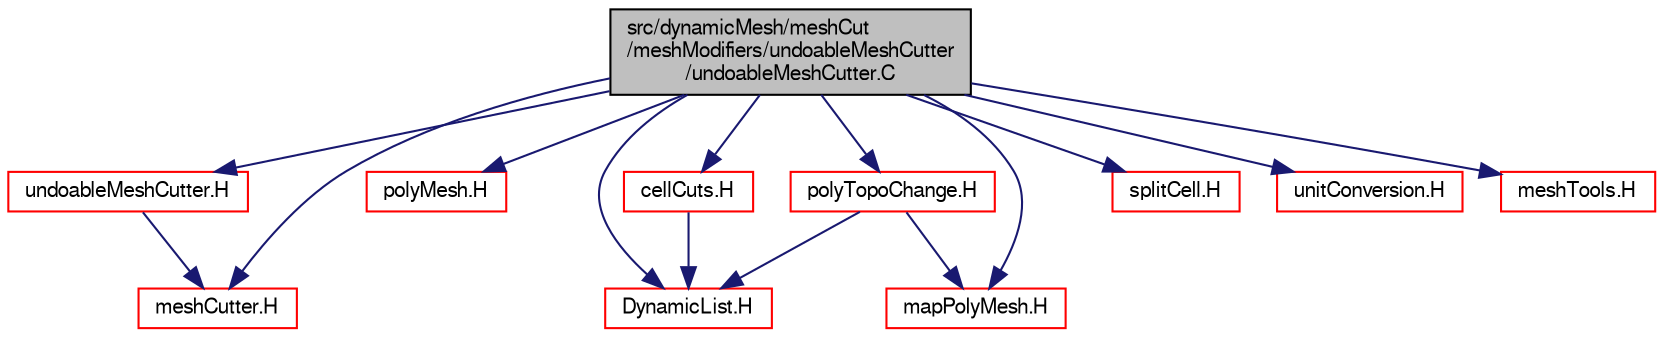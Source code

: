 digraph "src/dynamicMesh/meshCut/meshModifiers/undoableMeshCutter/undoableMeshCutter.C"
{
  bgcolor="transparent";
  edge [fontname="FreeSans",fontsize="10",labelfontname="FreeSans",labelfontsize="10"];
  node [fontname="FreeSans",fontsize="10",shape=record];
  Node0 [label="src/dynamicMesh/meshCut\l/meshModifiers/undoableMeshCutter\l/undoableMeshCutter.C",height=0.2,width=0.4,color="black", fillcolor="grey75", style="filled", fontcolor="black"];
  Node0 -> Node1 [color="midnightblue",fontsize="10",style="solid",fontname="FreeSans"];
  Node1 [label="undoableMeshCutter.H",height=0.2,width=0.4,color="red",URL="$a00533.html"];
  Node1 -> Node224 [color="midnightblue",fontsize="10",style="solid",fontname="FreeSans"];
  Node224 [label="meshCutter.H",height=0.2,width=0.4,color="red",URL="$a00515.html"];
  Node0 -> Node9 [color="midnightblue",fontsize="10",style="solid",fontname="FreeSans"];
  Node9 [label="polyMesh.H",height=0.2,width=0.4,color="red",URL="$a11630.html"];
  Node0 -> Node230 [color="midnightblue",fontsize="10",style="solid",fontname="FreeSans"];
  Node230 [label="polyTopoChange.H",height=0.2,width=0.4,color="red",URL="$a00755.html"];
  Node230 -> Node78 [color="midnightblue",fontsize="10",style="solid",fontname="FreeSans"];
  Node78 [label="DynamicList.H",height=0.2,width=0.4,color="red",URL="$a08633.html"];
  Node230 -> Node231 [color="midnightblue",fontsize="10",style="solid",fontname="FreeSans"];
  Node231 [label="mapPolyMesh.H",height=0.2,width=0.4,color="red",URL="$a11597.html"];
  Node0 -> Node78 [color="midnightblue",fontsize="10",style="solid",fontname="FreeSans"];
  Node0 -> Node224 [color="midnightblue",fontsize="10",style="solid",fontname="FreeSans"];
  Node0 -> Node235 [color="midnightblue",fontsize="10",style="solid",fontname="FreeSans"];
  Node235 [label="cellCuts.H",height=0.2,width=0.4,color="red",URL="$a00452.html"];
  Node235 -> Node78 [color="midnightblue",fontsize="10",style="solid",fontname="FreeSans"];
  Node0 -> Node236 [color="midnightblue",fontsize="10",style="solid",fontname="FreeSans"];
  Node236 [label="splitCell.H",height=0.2,width=0.4,color="red",URL="$a00545.html"];
  Node0 -> Node231 [color="midnightblue",fontsize="10",style="solid",fontname="FreeSans"];
  Node0 -> Node237 [color="midnightblue",fontsize="10",style="solid",fontname="FreeSans"];
  Node237 [label="unitConversion.H",height=0.2,width=0.4,color="red",URL="$a10280.html",tooltip="Unit conversion functions. "];
  Node0 -> Node239 [color="midnightblue",fontsize="10",style="solid",fontname="FreeSans"];
  Node239 [label="meshTools.H",height=0.2,width=0.4,color="red",URL="$a07670.html"];
}

